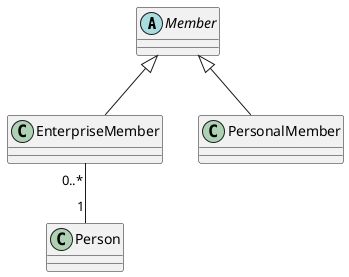 @startuml
abstract class Member {}

class EnterpriseMember {}

class PersonalMember {}

class Person {}

Member <|-- EnterpriseMember
Member <|-- PersonalMember
EnterpriseMember "0..*" -- "1" Person
@enduml